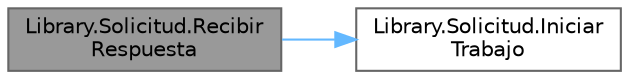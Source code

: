 digraph "Library.Solicitud.RecibirRespuesta"
{
 // INTERACTIVE_SVG=YES
 // LATEX_PDF_SIZE
  bgcolor="transparent";
  edge [fontname=Helvetica,fontsize=10,labelfontname=Helvetica,labelfontsize=10];
  node [fontname=Helvetica,fontsize=10,shape=box,height=0.2,width=0.4];
  rankdir="LR";
  Node1 [label="Library.Solicitud.Recibir\lRespuesta",height=0.2,width=0.4,color="gray40", fillcolor="grey60", style="filled", fontcolor="black",tooltip="Método para conocer el estado de una oferta"];
  Node1 -> Node2 [color="steelblue1",style="solid"];
  Node2 [label="Library.Solicitud.Iniciar\lTrabajo",height=0.2,width=0.4,color="grey40", fillcolor="white", style="filled",URL="$classLibrary_1_1Solicitud.html#abd52f9a5723d6d08e2b3c4b1effc3bb3",tooltip="Método que inicia un trabajo, settea la fecha que fue aceptada y la máxima para calificar También cam..."];
}
